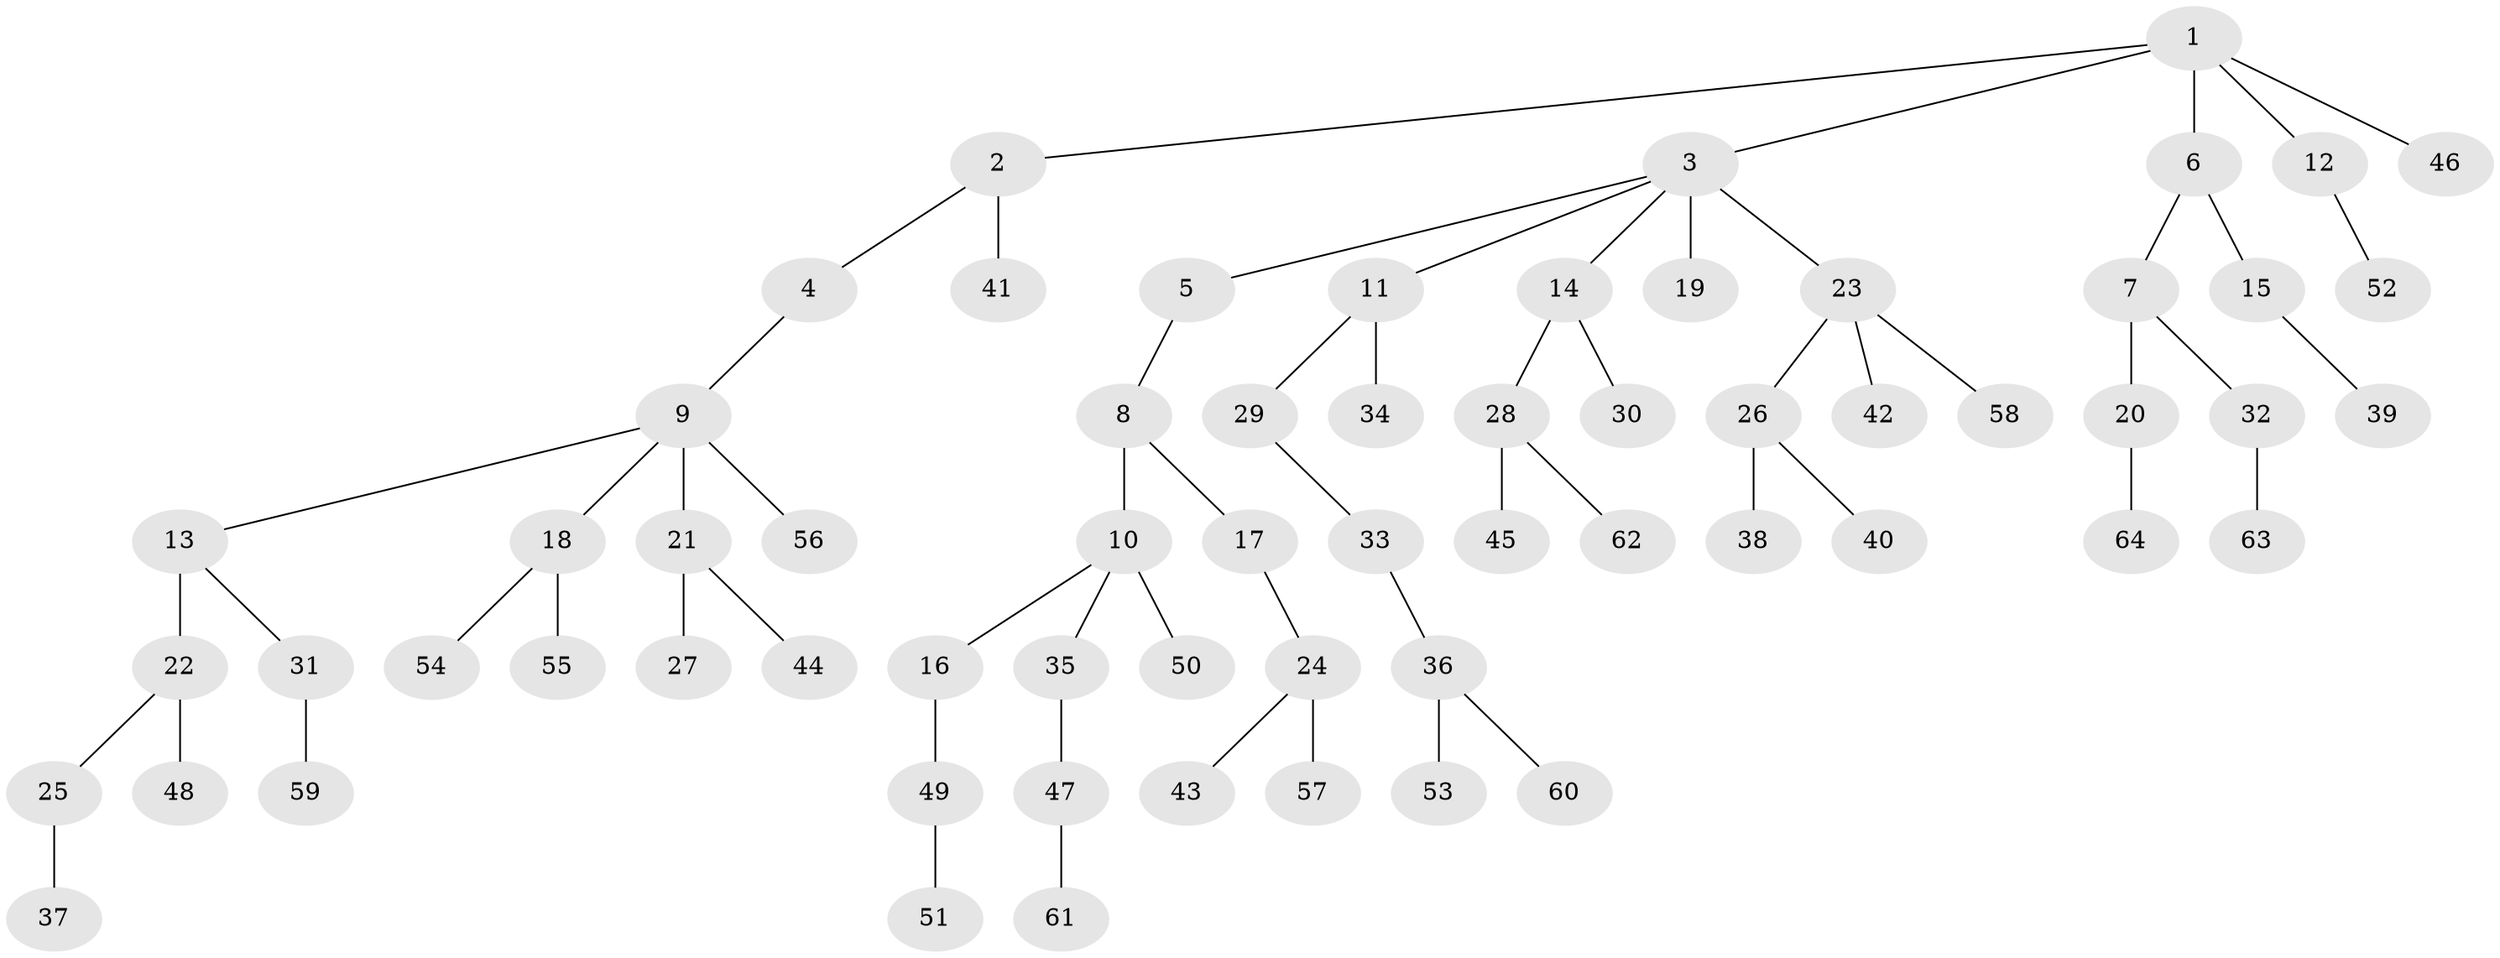 // original degree distribution, {5: 0.046875, 3: 0.109375, 7: 0.0078125, 4: 0.0703125, 2: 0.28125, 1: 0.4765625, 6: 0.0078125}
// Generated by graph-tools (version 1.1) at 2025/51/03/04/25 22:51:31]
// undirected, 64 vertices, 63 edges
graph export_dot {
  node [color=gray90,style=filled];
  1;
  2;
  3;
  4;
  5;
  6;
  7;
  8;
  9;
  10;
  11;
  12;
  13;
  14;
  15;
  16;
  17;
  18;
  19;
  20;
  21;
  22;
  23;
  24;
  25;
  26;
  27;
  28;
  29;
  30;
  31;
  32;
  33;
  34;
  35;
  36;
  37;
  38;
  39;
  40;
  41;
  42;
  43;
  44;
  45;
  46;
  47;
  48;
  49;
  50;
  51;
  52;
  53;
  54;
  55;
  56;
  57;
  58;
  59;
  60;
  61;
  62;
  63;
  64;
  1 -- 2 [weight=1.0];
  1 -- 3 [weight=1.0];
  1 -- 6 [weight=1.0];
  1 -- 12 [weight=1.0];
  1 -- 46 [weight=1.0];
  2 -- 4 [weight=1.0];
  2 -- 41 [weight=2.0];
  3 -- 5 [weight=1.0];
  3 -- 11 [weight=1.0];
  3 -- 14 [weight=1.0];
  3 -- 19 [weight=2.0];
  3 -- 23 [weight=1.0];
  4 -- 9 [weight=1.0];
  5 -- 8 [weight=1.0];
  6 -- 7 [weight=1.0];
  6 -- 15 [weight=2.0];
  7 -- 20 [weight=1.0];
  7 -- 32 [weight=1.0];
  8 -- 10 [weight=2.0];
  8 -- 17 [weight=1.0];
  9 -- 13 [weight=1.0];
  9 -- 18 [weight=1.0];
  9 -- 21 [weight=1.0];
  9 -- 56 [weight=1.0];
  10 -- 16 [weight=1.0];
  10 -- 35 [weight=1.0];
  10 -- 50 [weight=1.0];
  11 -- 29 [weight=1.0];
  11 -- 34 [weight=2.0];
  12 -- 52 [weight=1.0];
  13 -- 22 [weight=3.0];
  13 -- 31 [weight=1.0];
  14 -- 28 [weight=1.0];
  14 -- 30 [weight=1.0];
  15 -- 39 [weight=1.0];
  16 -- 49 [weight=1.0];
  17 -- 24 [weight=1.0];
  18 -- 54 [weight=1.0];
  18 -- 55 [weight=1.0];
  20 -- 64 [weight=1.0];
  21 -- 27 [weight=1.0];
  21 -- 44 [weight=1.0];
  22 -- 25 [weight=1.0];
  22 -- 48 [weight=1.0];
  23 -- 26 [weight=1.0];
  23 -- 42 [weight=1.0];
  23 -- 58 [weight=1.0];
  24 -- 43 [weight=1.0];
  24 -- 57 [weight=2.0];
  25 -- 37 [weight=1.0];
  26 -- 38 [weight=1.0];
  26 -- 40 [weight=1.0];
  28 -- 45 [weight=1.0];
  28 -- 62 [weight=1.0];
  29 -- 33 [weight=1.0];
  31 -- 59 [weight=1.0];
  32 -- 63 [weight=2.0];
  33 -- 36 [weight=1.0];
  35 -- 47 [weight=2.0];
  36 -- 53 [weight=1.0];
  36 -- 60 [weight=1.0];
  47 -- 61 [weight=1.0];
  49 -- 51 [weight=1.0];
}

